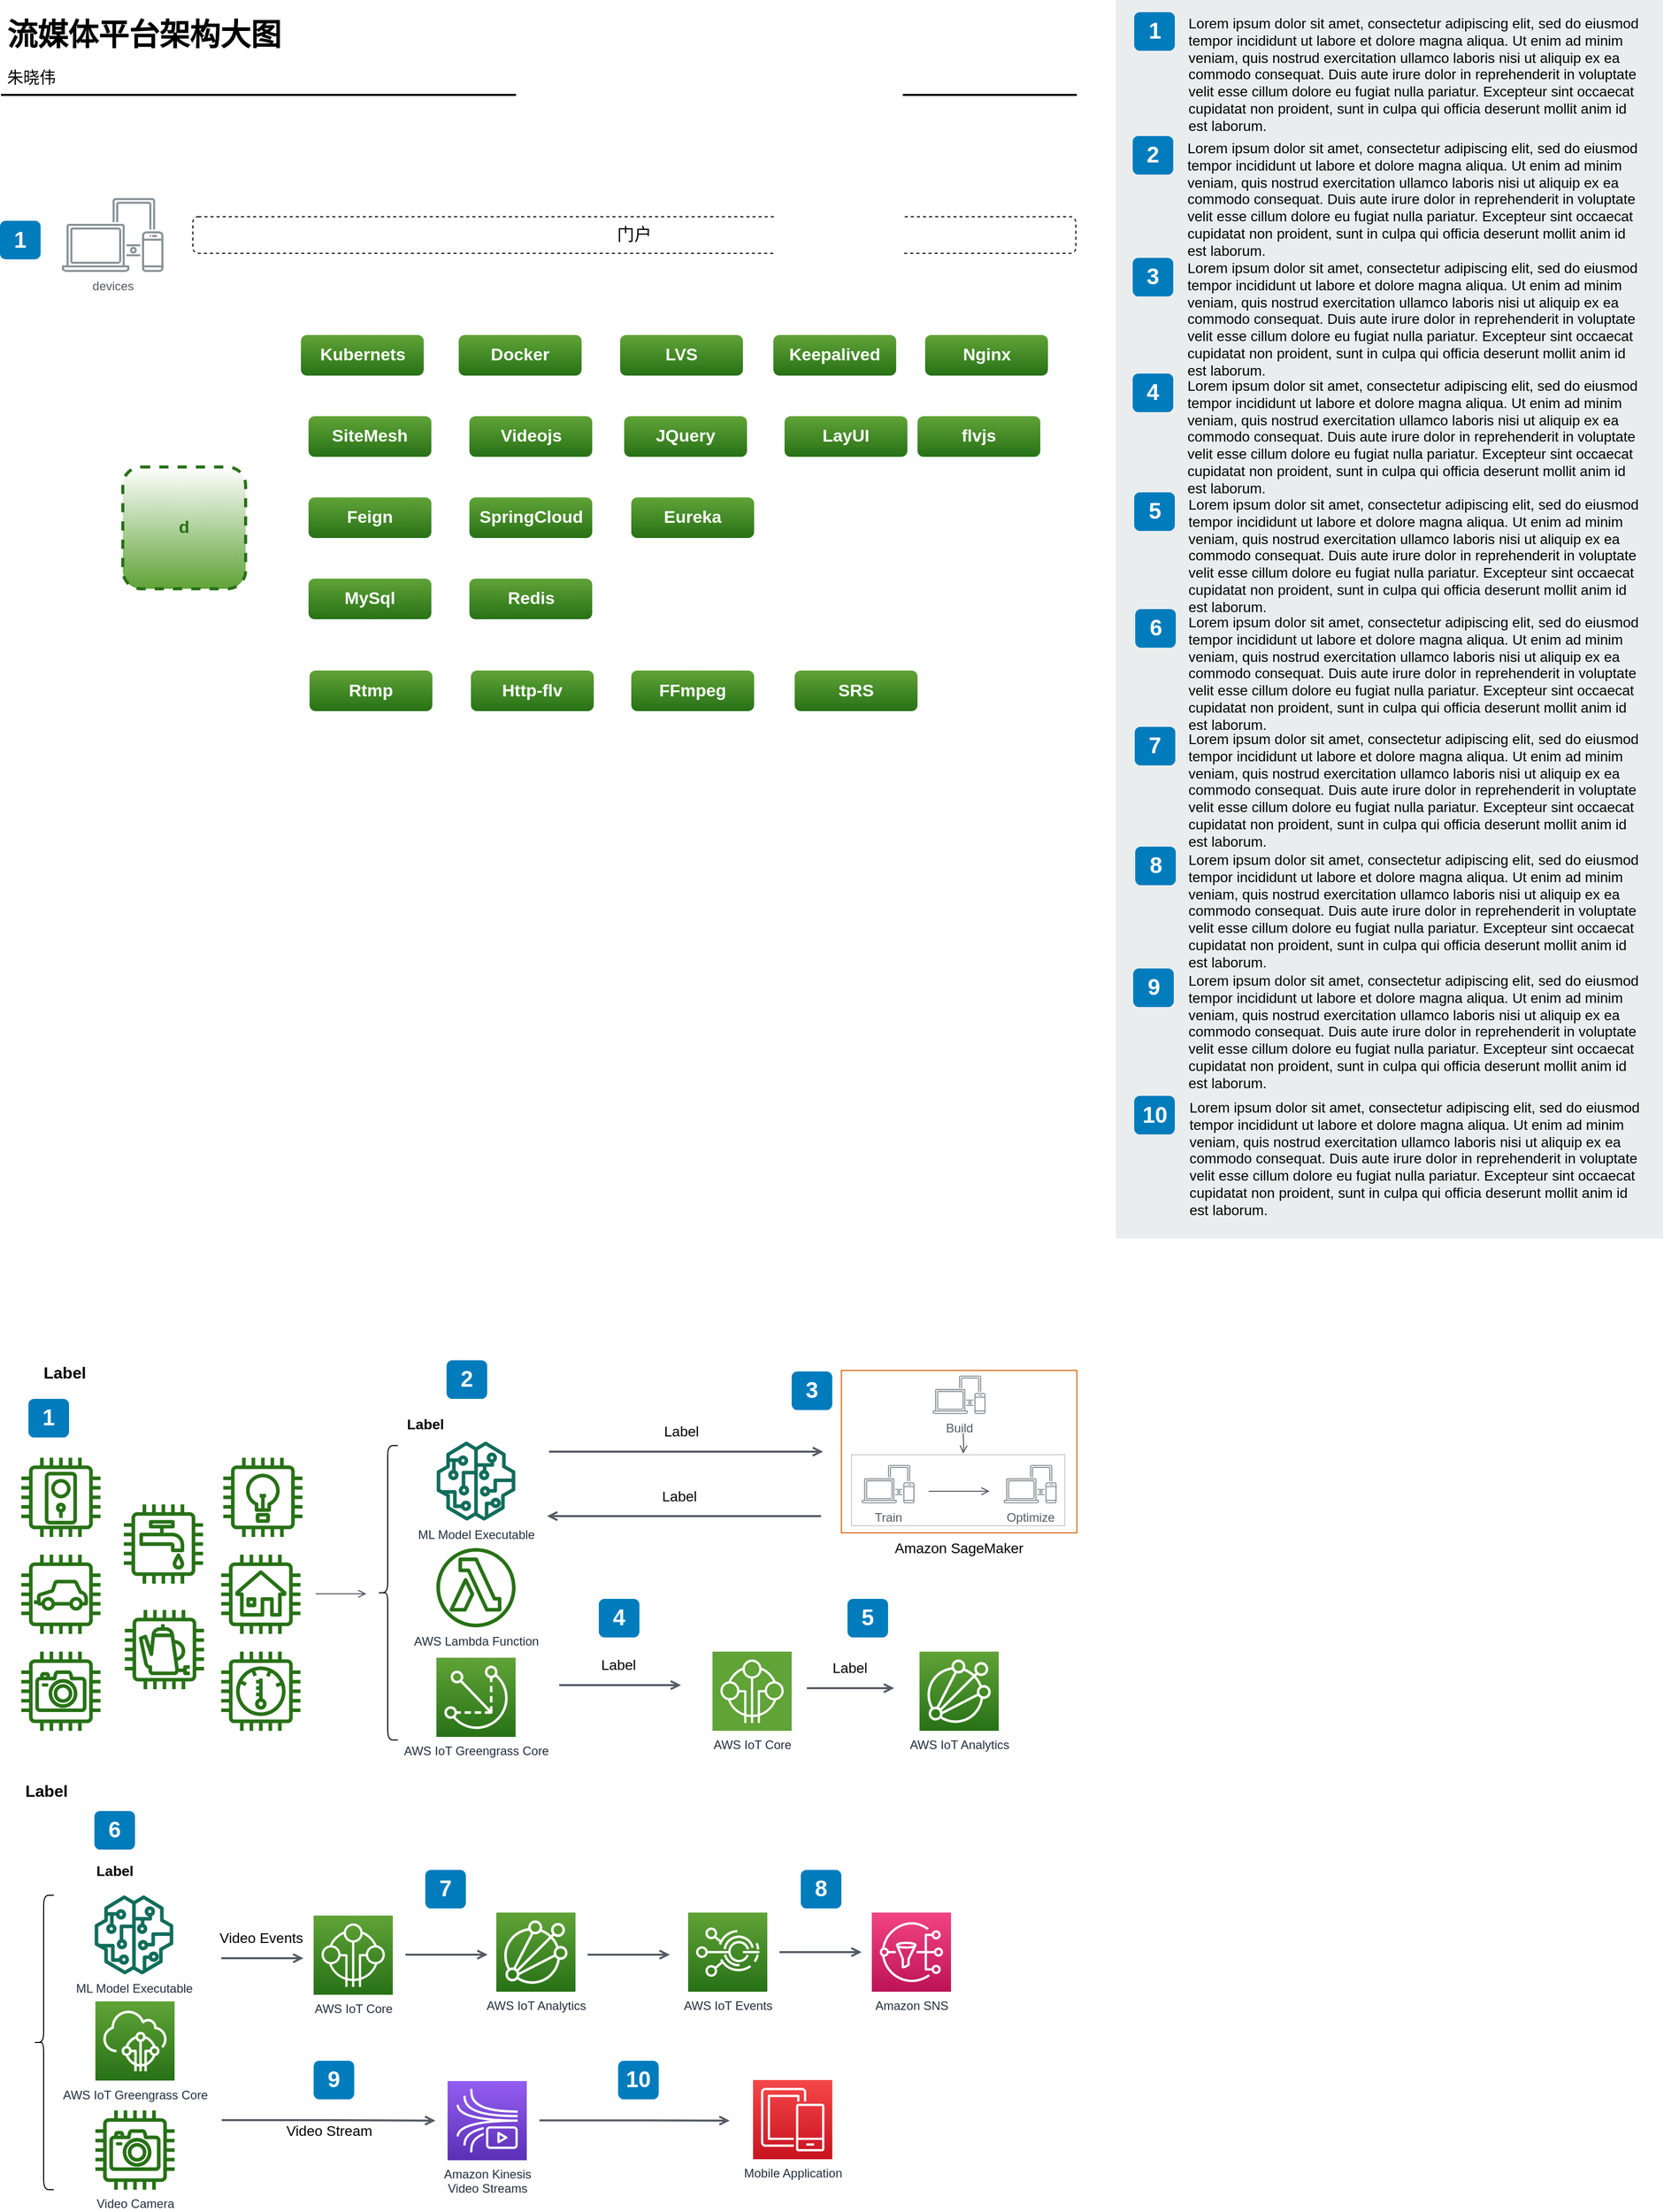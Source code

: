 <mxfile version="13.11.0" type="github">
  <diagram id="RvOlapnKrb3wd_bGB16z" name="Page-1">
    <mxGraphModel dx="358" dy="-2872" grid="1" gridSize="10" guides="1" tooltips="1" connect="1" arrows="1" fold="1" page="1" pageScale="1" pageWidth="827" pageHeight="1169" math="0" shadow="0">
      <root>
        <mxCell id="0" />
        <mxCell id="1" parent="0" />
        <mxCell id="OIX_POswV1e51lXpxc2r-1" value="Amazon SageMaker" style="whiteSpace=wrap;html=1;fillColor=none;fontSize=14;fontColor=#000000;dashed=0;fontStyle=0;align=center;verticalAlign=top;strokeColor=#D86613;gradientColor=none;spacingLeft=0;labelPosition=center;verticalLabelPosition=bottom;" vertex="1" parent="1">
          <mxGeometry x="2098" y="5400" width="232" height="160" as="geometry" />
        </mxCell>
        <mxCell id="OIX_POswV1e51lXpxc2r-2" value="" style="whiteSpace=wrap;html=1;fillColor=none;fontSize=14;fontColor=#000000;dashed=0;fontStyle=0;align=center;verticalAlign=top;strokeColor=#CCCCCC;gradientColor=none;spacingLeft=0;labelPosition=center;verticalLabelPosition=bottom;" vertex="1" parent="1">
          <mxGeometry x="2108" y="5483" width="210" height="70" as="geometry" />
        </mxCell>
        <mxCell id="OIX_POswV1e51lXpxc2r-3" value="" style="outlineConnect=0;fontColor=#232F3E;gradientColor=none;fillColor=#277116;strokeColor=none;dashed=0;verticalLabelPosition=bottom;verticalAlign=top;align=center;html=1;fontSize=12;fontStyle=0;aspect=fixed;pointerEvents=1;shape=mxgraph.aws4.door_lock;" vertex="1" parent="1">
          <mxGeometry x="1290" y="5486" width="78" height="78" as="geometry" />
        </mxCell>
        <mxCell id="OIX_POswV1e51lXpxc2r-4" value="" style="outlineConnect=0;fontColor=#232F3E;gradientColor=none;fillColor=#277116;strokeColor=none;dashed=0;verticalLabelPosition=bottom;verticalAlign=top;align=center;html=1;fontSize=12;fontStyle=0;aspect=fixed;pointerEvents=1;shape=mxgraph.aws4.car;" vertex="1" parent="1">
          <mxGeometry x="1290" y="5581.5" width="78" height="78" as="geometry" />
        </mxCell>
        <mxCell id="OIX_POswV1e51lXpxc2r-5" value="" style="outlineConnect=0;fontColor=#232F3E;gradientColor=none;fillColor=#277116;strokeColor=none;dashed=0;verticalLabelPosition=bottom;verticalAlign=top;align=center;html=1;fontSize=12;fontStyle=0;aspect=fixed;pointerEvents=1;shape=mxgraph.aws4.camera;" vertex="1" parent="1">
          <mxGeometry x="1290" y="5677" width="78" height="78" as="geometry" />
        </mxCell>
        <mxCell id="OIX_POswV1e51lXpxc2r-6" value="" style="outlineConnect=0;fontColor=#232F3E;gradientColor=none;fillColor=#277116;strokeColor=none;dashed=0;verticalLabelPosition=bottom;verticalAlign=top;align=center;html=1;fontSize=12;fontStyle=0;aspect=fixed;pointerEvents=1;shape=mxgraph.aws4.utility;" vertex="1" parent="1">
          <mxGeometry x="1391" y="5532" width="78" height="78" as="geometry" />
        </mxCell>
        <mxCell id="OIX_POswV1e51lXpxc2r-7" value="" style="outlineConnect=0;fontColor=#232F3E;gradientColor=none;fillColor=#277116;strokeColor=none;dashed=0;verticalLabelPosition=bottom;verticalAlign=top;align=center;html=1;fontSize=12;fontStyle=0;aspect=fixed;pointerEvents=1;shape=mxgraph.aws4.coffee_pot;" vertex="1" parent="1">
          <mxGeometry x="1392" y="5636" width="78" height="78" as="geometry" />
        </mxCell>
        <mxCell id="OIX_POswV1e51lXpxc2r-8" value="" style="outlineConnect=0;fontColor=#232F3E;gradientColor=none;fillColor=#277116;strokeColor=none;dashed=0;verticalLabelPosition=bottom;verticalAlign=top;align=center;html=1;fontSize=12;fontStyle=0;aspect=fixed;pointerEvents=1;shape=mxgraph.aws4.lightbulb;" vertex="1" parent="1">
          <mxGeometry x="1489" y="5486" width="78" height="78" as="geometry" />
        </mxCell>
        <mxCell id="OIX_POswV1e51lXpxc2r-9" value="" style="outlineConnect=0;fontColor=#232F3E;gradientColor=none;fillColor=#277116;strokeColor=none;dashed=0;verticalLabelPosition=bottom;verticalAlign=top;align=center;html=1;fontSize=12;fontStyle=0;aspect=fixed;pointerEvents=1;shape=mxgraph.aws4.house;" vertex="1" parent="1">
          <mxGeometry x="1487" y="5581.5" width="78" height="78" as="geometry" />
        </mxCell>
        <mxCell id="OIX_POswV1e51lXpxc2r-10" value="" style="outlineConnect=0;fontColor=#232F3E;gradientColor=none;fillColor=#277116;strokeColor=none;dashed=0;verticalLabelPosition=bottom;verticalAlign=top;align=center;html=1;fontSize=12;fontStyle=0;aspect=fixed;pointerEvents=1;shape=mxgraph.aws4.thermostat;" vertex="1" parent="1">
          <mxGeometry x="1487" y="5677" width="78" height="78" as="geometry" />
        </mxCell>
        <mxCell id="OIX_POswV1e51lXpxc2r-11" value="1" style="rounded=1;whiteSpace=wrap;html=1;fillColor=#007CBD;strokeColor=none;fontColor=#FFFFFF;fontStyle=1;fontSize=22;" vertex="1" parent="1">
          <mxGeometry x="1297" y="5428" width="40" height="38" as="geometry" />
        </mxCell>
        <mxCell id="OIX_POswV1e51lXpxc2r-12" value="ML Model Executable" style="outlineConnect=0;fontColor=#232F3E;gradientColor=none;fillColor=#116D5B;strokeColor=none;dashed=0;verticalLabelPosition=bottom;verticalAlign=top;align=center;html=1;fontSize=12;fontStyle=0;aspect=fixed;pointerEvents=1;shape=mxgraph.aws4.sagemaker_model;" vertex="1" parent="1">
          <mxGeometry x="1699" y="5470" width="78" height="78" as="geometry" />
        </mxCell>
        <mxCell id="OIX_POswV1e51lXpxc2r-13" value="AWS Lambda Function" style="outlineConnect=0;fontColor=#232F3E;gradientColor=none;fillColor=#277116;strokeColor=none;dashed=0;verticalLabelPosition=bottom;verticalAlign=top;align=center;html=1;fontSize=12;fontStyle=0;aspect=fixed;pointerEvents=1;shape=mxgraph.aws4.lambda_function;" vertex="1" parent="1">
          <mxGeometry x="1699" y="5575" width="78" height="78" as="geometry" />
        </mxCell>
        <mxCell id="OIX_POswV1e51lXpxc2r-14" value="AWS IoT Greengrass Core" style="outlineConnect=0;fontColor=#232F3E;gradientColor=#60A337;gradientDirection=north;fillColor=#277116;strokeColor=#ffffff;dashed=0;verticalLabelPosition=bottom;verticalAlign=top;align=center;html=1;fontSize=12;fontStyle=0;aspect=fixed;shape=mxgraph.aws4.resourceIcon;resIcon=mxgraph.aws4.greengrass;" vertex="1" parent="1">
          <mxGeometry x="1699" y="5683" width="78" height="78" as="geometry" />
        </mxCell>
        <mxCell id="OIX_POswV1e51lXpxc2r-15" value="AWS IoT Core" style="outlineConnect=0;fontColor=#232F3E;gradientColor=#60A337;gradientDirection=north;strokeColor=#ffffff;dashed=0;verticalLabelPosition=bottom;verticalAlign=top;align=center;html=1;fontSize=12;fontStyle=0;aspect=fixed;shape=mxgraph.aws4.resourceIcon;resIcon=mxgraph.aws4.internet_of_things;fillColor=#60A337;" vertex="1" parent="1">
          <mxGeometry x="1971" y="5677" width="78" height="78" as="geometry" />
        </mxCell>
        <mxCell id="OIX_POswV1e51lXpxc2r-16" value="AWS IoT Analytics" style="outlineConnect=0;fontColor=#232F3E;gradientColor=#60A337;gradientDirection=north;fillColor=#277116;strokeColor=#ffffff;dashed=0;verticalLabelPosition=bottom;verticalAlign=top;align=center;html=1;fontSize=12;fontStyle=0;aspect=fixed;shape=mxgraph.aws4.resourceIcon;resIcon=mxgraph.aws4.iot_analytics;" vertex="1" parent="1">
          <mxGeometry x="2175" y="5677" width="78" height="78" as="geometry" />
        </mxCell>
        <mxCell id="OIX_POswV1e51lXpxc2r-17" value="ML Model Executable" style="outlineConnect=0;fontColor=#232F3E;gradientColor=none;fillColor=#116D5B;strokeColor=none;dashed=0;verticalLabelPosition=bottom;verticalAlign=top;align=center;html=1;fontSize=12;fontStyle=0;aspect=fixed;pointerEvents=1;shape=mxgraph.aws4.sagemaker_model;" vertex="1" parent="1">
          <mxGeometry x="1362" y="5917" width="78" height="78" as="geometry" />
        </mxCell>
        <mxCell id="OIX_POswV1e51lXpxc2r-18" value="AWS IoT Greengrass Core" style="outlineConnect=0;fontColor=#232F3E;gradientColor=#60A337;gradientDirection=north;fillColor=#277116;strokeColor=#ffffff;dashed=0;verticalLabelPosition=bottom;verticalAlign=top;align=center;html=1;fontSize=12;fontStyle=0;aspect=fixed;shape=mxgraph.aws4.resourceIcon;resIcon=mxgraph.aws4.iot_core;" vertex="1" parent="1">
          <mxGeometry x="1363" y="6021.5" width="78" height="78" as="geometry" />
        </mxCell>
        <mxCell id="OIX_POswV1e51lXpxc2r-19" value="Video Camera" style="outlineConnect=0;fontColor=#232F3E;gradientColor=none;fillColor=#277116;strokeColor=none;dashed=0;verticalLabelPosition=bottom;verticalAlign=top;align=center;html=1;fontSize=12;fontStyle=0;aspect=fixed;pointerEvents=1;shape=mxgraph.aws4.camera;" vertex="1" parent="1">
          <mxGeometry x="1363" y="6129" width="78" height="78" as="geometry" />
        </mxCell>
        <mxCell id="OIX_POswV1e51lXpxc2r-20" value="AWS IoT Core" style="outlineConnect=0;fontColor=#232F3E;gradientColor=#60A337;gradientDirection=north;fillColor=#277116;strokeColor=#ffffff;dashed=0;verticalLabelPosition=bottom;verticalAlign=top;align=center;html=1;fontSize=12;fontStyle=0;aspect=fixed;shape=mxgraph.aws4.resourceIcon;resIcon=mxgraph.aws4.internet_of_things;" vertex="1" parent="1">
          <mxGeometry x="1578" y="5937" width="78" height="78" as="geometry" />
        </mxCell>
        <mxCell id="OIX_POswV1e51lXpxc2r-21" value="AWS IoT Analytics" style="outlineConnect=0;fontColor=#232F3E;gradientColor=#60A337;gradientDirection=north;fillColor=#277116;strokeColor=#ffffff;dashed=0;verticalLabelPosition=bottom;verticalAlign=top;align=center;html=1;fontSize=12;fontStyle=0;aspect=fixed;shape=mxgraph.aws4.resourceIcon;resIcon=mxgraph.aws4.iot_analytics;" vertex="1" parent="1">
          <mxGeometry x="1758" y="5934" width="78" height="78" as="geometry" />
        </mxCell>
        <mxCell id="OIX_POswV1e51lXpxc2r-22" value="AWS IoT Events" style="outlineConnect=0;fontColor=#232F3E;gradientColor=#60A337;gradientDirection=north;fillColor=#277116;strokeColor=#ffffff;dashed=0;verticalLabelPosition=bottom;verticalAlign=top;align=center;html=1;fontSize=12;fontStyle=0;aspect=fixed;shape=mxgraph.aws4.resourceIcon;resIcon=mxgraph.aws4.iot_events;" vertex="1" parent="1">
          <mxGeometry x="1947" y="5934" width="78" height="78" as="geometry" />
        </mxCell>
        <mxCell id="OIX_POswV1e51lXpxc2r-23" value="Amazon SNS" style="outlineConnect=0;fontColor=#232F3E;gradientColor=#F34482;gradientDirection=north;fillColor=#BC1356;strokeColor=#ffffff;dashed=0;verticalLabelPosition=bottom;verticalAlign=top;align=center;html=1;fontSize=12;fontStyle=0;aspect=fixed;shape=mxgraph.aws4.resourceIcon;resIcon=mxgraph.aws4.sns;" vertex="1" parent="1">
          <mxGeometry x="2128" y="5934" width="78" height="78" as="geometry" />
        </mxCell>
        <mxCell id="OIX_POswV1e51lXpxc2r-24" value="Amazon Kinesis&lt;br&gt;Video Streams&lt;br&gt;" style="outlineConnect=0;fontColor=#232F3E;gradientColor=#945DF2;gradientDirection=north;fillColor=#5A30B5;strokeColor=#ffffff;dashed=0;verticalLabelPosition=bottom;verticalAlign=top;align=center;html=1;fontSize=12;fontStyle=0;aspect=fixed;shape=mxgraph.aws4.resourceIcon;resIcon=mxgraph.aws4.kinesis_video_streams;" vertex="1" parent="1">
          <mxGeometry x="1710" y="6100" width="78" height="78" as="geometry" />
        </mxCell>
        <mxCell id="OIX_POswV1e51lXpxc2r-25" value="Mobile Application" style="outlineConnect=0;fontColor=#232F3E;gradientColor=#F54749;gradientDirection=north;fillColor=#C7131F;strokeColor=#ffffff;dashed=0;verticalLabelPosition=bottom;verticalAlign=top;align=center;html=1;fontSize=12;fontStyle=0;aspect=fixed;shape=mxgraph.aws4.resourceIcon;resIcon=mxgraph.aws4.mobile;" vertex="1" parent="1">
          <mxGeometry x="2011" y="6099" width="78" height="78" as="geometry" />
        </mxCell>
        <mxCell id="OIX_POswV1e51lXpxc2r-26" value="2" style="rounded=1;whiteSpace=wrap;html=1;fillColor=#007CBD;strokeColor=none;fontColor=#FFFFFF;fontStyle=1;fontSize=22;" vertex="1" parent="1">
          <mxGeometry x="1709" y="5390" width="40" height="38" as="geometry" />
        </mxCell>
        <mxCell id="OIX_POswV1e51lXpxc2r-27" value="3" style="rounded=1;whiteSpace=wrap;html=1;fillColor=#007CBD;strokeColor=none;fontColor=#FFFFFF;fontStyle=1;fontSize=22;" vertex="1" parent="1">
          <mxGeometry x="2049" y="5401" width="40" height="38" as="geometry" />
        </mxCell>
        <mxCell id="OIX_POswV1e51lXpxc2r-28" value="4" style="rounded=1;whiteSpace=wrap;html=1;fillColor=#007CBD;strokeColor=none;fontColor=#FFFFFF;fontStyle=1;fontSize=22;" vertex="1" parent="1">
          <mxGeometry x="1859" y="5625" width="40" height="38" as="geometry" />
        </mxCell>
        <mxCell id="OIX_POswV1e51lXpxc2r-29" value="5" style="rounded=1;whiteSpace=wrap;html=1;fillColor=#007CBD;strokeColor=none;fontColor=#FFFFFF;fontStyle=1;fontSize=22;" vertex="1" parent="1">
          <mxGeometry x="2104" y="5625" width="40" height="38" as="geometry" />
        </mxCell>
        <mxCell id="OIX_POswV1e51lXpxc2r-30" value="6" style="rounded=1;whiteSpace=wrap;html=1;fillColor=#007CBD;strokeColor=none;fontColor=#FFFFFF;fontStyle=1;fontSize=22;" vertex="1" parent="1">
          <mxGeometry x="1362" y="5834" width="40" height="38" as="geometry" />
        </mxCell>
        <mxCell id="OIX_POswV1e51lXpxc2r-31" value="7" style="rounded=1;whiteSpace=wrap;html=1;fillColor=#007CBD;strokeColor=none;fontColor=#FFFFFF;fontStyle=1;fontSize=22;" vertex="1" parent="1">
          <mxGeometry x="1688" y="5892" width="40" height="38" as="geometry" />
        </mxCell>
        <mxCell id="OIX_POswV1e51lXpxc2r-32" value="8" style="rounded=1;whiteSpace=wrap;html=1;fillColor=#007CBD;strokeColor=none;fontColor=#FFFFFF;fontStyle=1;fontSize=22;" vertex="1" parent="1">
          <mxGeometry x="2058" y="5892" width="40" height="38" as="geometry" />
        </mxCell>
        <mxCell id="OIX_POswV1e51lXpxc2r-33" value="9" style="rounded=1;whiteSpace=wrap;html=1;fillColor=#007CBD;strokeColor=none;fontColor=#FFFFFF;fontStyle=1;fontSize=22;" vertex="1" parent="1">
          <mxGeometry x="1578" y="6080" width="40" height="38" as="geometry" />
        </mxCell>
        <mxCell id="OIX_POswV1e51lXpxc2r-34" value="10" style="rounded=1;whiteSpace=wrap;html=1;fillColor=#007CBD;strokeColor=none;fontColor=#FFFFFF;fontStyle=1;fontSize=22;" vertex="1" parent="1">
          <mxGeometry x="1878" y="6080" width="40" height="38" as="geometry" />
        </mxCell>
        <mxCell id="OIX_POswV1e51lXpxc2r-35" value="流媒体平台架构大图" style="text;html=1;resizable=0;points=[];autosize=1;align=left;verticalAlign=top;spacingTop=-4;fontSize=30;fontStyle=1" vertex="1" parent="1">
          <mxGeometry x="1274" y="4063.5" width="290" height="40" as="geometry" />
        </mxCell>
        <mxCell id="OIX_POswV1e51lXpxc2r-36" value="朱晓伟" style="text;html=1;resizable=0;points=[];autosize=1;align=left;verticalAlign=top;spacingTop=-4;fontSize=16;" vertex="1" parent="1">
          <mxGeometry x="1274" y="4113.5" width="60" height="20" as="geometry" />
        </mxCell>
        <mxCell id="OIX_POswV1e51lXpxc2r-37" value="Label" style="text;html=1;resizable=0;points=[];autosize=1;align=left;verticalAlign=top;spacingTop=-4;fontSize=16;fontStyle=1" vertex="1" parent="1">
          <mxGeometry x="1310" y="5390" width="50" height="20" as="geometry" />
        </mxCell>
        <mxCell id="OIX_POswV1e51lXpxc2r-38" value="" style="line;strokeWidth=2;html=1;fontSize=14;" vertex="1" parent="1">
          <mxGeometry x="1270" y="4138.5" width="1060" height="10" as="geometry" />
        </mxCell>
        <mxCell id="OIX_POswV1e51lXpxc2r-39" value="&lt;span&gt;Label&lt;/span&gt;" style="text;html=1;resizable=0;points=[];autosize=1;align=left;verticalAlign=top;spacingTop=-4;fontSize=14;fontStyle=1" vertex="1" parent="1">
          <mxGeometry x="1668" y="5442" width="50" height="20" as="geometry" />
        </mxCell>
        <mxCell id="OIX_POswV1e51lXpxc2r-40" value="" style="edgeStyle=orthogonalEdgeStyle;html=1;endArrow=open;elbow=vertical;startArrow=none;endFill=0;strokeColor=#545B64;rounded=0;fontSize=14;" edge="1" parent="1">
          <mxGeometry width="100" relative="1" as="geometry">
            <mxPoint x="1580" y="5620" as="sourcePoint" />
            <mxPoint x="1630" y="5620" as="targetPoint" />
          </mxGeometry>
        </mxCell>
        <mxCell id="OIX_POswV1e51lXpxc2r-41" value="" style="shape=curlyBracket;whiteSpace=wrap;html=1;rounded=1;fontSize=14;" vertex="1" parent="1">
          <mxGeometry x="1641" y="5474" width="20" height="290" as="geometry" />
        </mxCell>
        <mxCell id="OIX_POswV1e51lXpxc2r-42" value="&lt;span&gt;Label&lt;/span&gt;" style="edgeStyle=orthogonalEdgeStyle;html=1;endArrow=open;elbow=vertical;startArrow=none;endFill=0;strokeColor=#545B64;rounded=0;fontSize=14;strokeWidth=2;" edge="1" parent="1">
          <mxGeometry x="-0.037" y="20" width="100" relative="1" as="geometry">
            <mxPoint x="1810" y="5480" as="sourcePoint" />
            <mxPoint x="2080" y="5480" as="targetPoint" />
            <mxPoint as="offset" />
          </mxGeometry>
        </mxCell>
        <mxCell id="OIX_POswV1e51lXpxc2r-43" value="&lt;span&gt;Label&lt;/span&gt;" style="edgeStyle=orthogonalEdgeStyle;html=1;endArrow=none;elbow=vertical;startArrow=open;endFill=0;strokeColor=#545B64;rounded=0;fontSize=14;strokeWidth=2;startFill=0;" edge="1" parent="1">
          <mxGeometry x="-0.037" y="20" width="100" relative="1" as="geometry">
            <mxPoint x="1808" y="5543.5" as="sourcePoint" />
            <mxPoint x="2078" y="5543.5" as="targetPoint" />
            <mxPoint as="offset" />
          </mxGeometry>
        </mxCell>
        <mxCell id="OIX_POswV1e51lXpxc2r-44" value="&lt;span&gt;Label&lt;/span&gt;" style="edgeStyle=orthogonalEdgeStyle;html=1;endArrow=open;elbow=vertical;startArrow=none;endFill=0;strokeColor=#545B64;rounded=0;fontSize=14;strokeWidth=2;" edge="1" parent="1">
          <mxGeometry x="-0.037" y="20" width="100" relative="1" as="geometry">
            <mxPoint x="1820" y="5710" as="sourcePoint" />
            <mxPoint x="1940" y="5710" as="targetPoint" />
            <mxPoint as="offset" />
          </mxGeometry>
        </mxCell>
        <mxCell id="OIX_POswV1e51lXpxc2r-45" value="&lt;span&gt;Label&lt;/span&gt;" style="edgeStyle=orthogonalEdgeStyle;html=1;endArrow=open;elbow=vertical;startArrow=none;endFill=0;strokeColor=#545B64;rounded=0;fontSize=14;strokeWidth=2;" edge="1" parent="1">
          <mxGeometry x="-0.037" y="20" width="100" relative="1" as="geometry">
            <mxPoint x="2064" y="5713" as="sourcePoint" />
            <mxPoint x="2150" y="5713" as="targetPoint" />
            <mxPoint as="offset" />
          </mxGeometry>
        </mxCell>
        <mxCell id="OIX_POswV1e51lXpxc2r-46" value="Label" style="text;html=1;resizable=0;points=[];autosize=1;align=left;verticalAlign=top;spacingTop=-4;fontSize=16;fontStyle=1" vertex="1" parent="1">
          <mxGeometry x="1292" y="5802" width="50" height="20" as="geometry" />
        </mxCell>
        <mxCell id="OIX_POswV1e51lXpxc2r-47" value="&lt;span&gt;Label&lt;/span&gt;" style="text;html=1;resizable=0;points=[];autosize=1;align=left;verticalAlign=top;spacingTop=-4;fontSize=14;fontStyle=1" vertex="1" parent="1">
          <mxGeometry x="1362" y="5882" width="50" height="20" as="geometry" />
        </mxCell>
        <mxCell id="OIX_POswV1e51lXpxc2r-48" value="" style="shape=curlyBracket;whiteSpace=wrap;html=1;rounded=1;fontSize=14;" vertex="1" parent="1">
          <mxGeometry x="1302" y="5917" width="20" height="290" as="geometry" />
        </mxCell>
        <mxCell id="OIX_POswV1e51lXpxc2r-49" value="Video Events" style="edgeStyle=orthogonalEdgeStyle;html=1;endArrow=open;elbow=vertical;startArrow=none;endFill=0;strokeColor=#545B64;rounded=0;fontSize=14;strokeWidth=2;" edge="1" parent="1">
          <mxGeometry x="-0.037" y="20" width="100" relative="1" as="geometry">
            <mxPoint x="1487.0" y="5979" as="sourcePoint" />
            <mxPoint x="1568" y="5979" as="targetPoint" />
            <mxPoint as="offset" />
          </mxGeometry>
        </mxCell>
        <mxCell id="OIX_POswV1e51lXpxc2r-50" value="" style="edgeStyle=orthogonalEdgeStyle;html=1;endArrow=open;elbow=vertical;startArrow=none;endFill=0;strokeColor=#545B64;rounded=0;fontSize=14;strokeWidth=2;" edge="1" parent="1">
          <mxGeometry x="-0.037" y="20" width="100" relative="1" as="geometry">
            <mxPoint x="1668.5" y="5975.5" as="sourcePoint" />
            <mxPoint x="1749.5" y="5975.5" as="targetPoint" />
            <mxPoint as="offset" />
          </mxGeometry>
        </mxCell>
        <mxCell id="OIX_POswV1e51lXpxc2r-51" value="" style="edgeStyle=orthogonalEdgeStyle;html=1;endArrow=open;elbow=vertical;startArrow=none;endFill=0;strokeColor=#545B64;rounded=0;fontSize=14;strokeWidth=2;" edge="1" parent="1">
          <mxGeometry x="-0.037" y="20" width="100" relative="1" as="geometry">
            <mxPoint x="1848" y="5975.5" as="sourcePoint" />
            <mxPoint x="1929" y="5975.5" as="targetPoint" />
            <mxPoint as="offset" />
          </mxGeometry>
        </mxCell>
        <mxCell id="OIX_POswV1e51lXpxc2r-52" value="" style="edgeStyle=orthogonalEdgeStyle;html=1;endArrow=open;elbow=vertical;startArrow=none;endFill=0;strokeColor=#545B64;rounded=0;fontSize=14;strokeWidth=2;" edge="1" parent="1">
          <mxGeometry x="-0.037" y="20" width="100" relative="1" as="geometry">
            <mxPoint x="2037.0" y="5973" as="sourcePoint" />
            <mxPoint x="2118" y="5973" as="targetPoint" />
            <mxPoint as="offset" />
          </mxGeometry>
        </mxCell>
        <mxCell id="OIX_POswV1e51lXpxc2r-53" value="Video Stream" style="edgeStyle=orthogonalEdgeStyle;html=1;endArrow=open;elbow=vertical;startArrow=none;endFill=0;strokeColor=#545B64;rounded=0;fontSize=14;strokeWidth=2;" edge="1" parent="1">
          <mxGeometry x="0.004" y="-11" width="100" relative="1" as="geometry">
            <mxPoint x="1487.5" y="6138.5" as="sourcePoint" />
            <mxPoint x="1698" y="6139" as="targetPoint" />
            <mxPoint as="offset" />
            <Array as="points">
              <mxPoint x="1593" y="6139" />
            </Array>
          </mxGeometry>
        </mxCell>
        <mxCell id="OIX_POswV1e51lXpxc2r-54" value="" style="edgeStyle=orthogonalEdgeStyle;html=1;endArrow=open;elbow=vertical;startArrow=none;endFill=0;strokeColor=#545B64;rounded=0;fontSize=14;strokeWidth=2;" edge="1" parent="1">
          <mxGeometry x="0.004" y="-11" width="100" relative="1" as="geometry">
            <mxPoint x="1800.571" y="6138.714" as="sourcePoint" />
            <mxPoint x="1988" y="6139" as="targetPoint" />
            <mxPoint as="offset" />
            <Array as="points">
              <mxPoint x="1906" y="6139" />
            </Array>
          </mxGeometry>
        </mxCell>
        <mxCell id="OIX_POswV1e51lXpxc2r-55" value="Build" style="outlineConnect=0;gradientColor=none;fontColor=#545B64;strokeColor=none;fillColor=#879196;dashed=0;verticalLabelPosition=bottom;verticalAlign=top;align=center;html=1;fontSize=12;fontStyle=0;aspect=fixed;shape=mxgraph.aws4.illustration_devices;pointerEvents=1" vertex="1" parent="1">
          <mxGeometry x="2188" y="5405" width="52" height="38" as="geometry" />
        </mxCell>
        <mxCell id="OIX_POswV1e51lXpxc2r-56" value="Train" style="outlineConnect=0;gradientColor=none;fontColor=#545B64;strokeColor=none;fillColor=#879196;dashed=0;verticalLabelPosition=bottom;verticalAlign=top;align=center;html=1;fontSize=12;fontStyle=0;aspect=fixed;shape=mxgraph.aws4.illustration_devices;pointerEvents=1" vertex="1" parent="1">
          <mxGeometry x="2118" y="5493" width="52" height="38" as="geometry" />
        </mxCell>
        <mxCell id="OIX_POswV1e51lXpxc2r-57" value="Optimize" style="outlineConnect=0;gradientColor=none;fontColor=#545B64;strokeColor=none;fillColor=#879196;dashed=0;verticalLabelPosition=bottom;verticalAlign=top;align=center;html=1;fontSize=12;fontStyle=0;aspect=fixed;shape=mxgraph.aws4.illustration_devices;pointerEvents=1" vertex="1" parent="1">
          <mxGeometry x="2258" y="5493" width="52" height="38" as="geometry" />
        </mxCell>
        <mxCell id="OIX_POswV1e51lXpxc2r-58" value="" style="edgeStyle=orthogonalEdgeStyle;html=1;endArrow=open;elbow=vertical;startArrow=none;endFill=0;strokeColor=#545B64;rounded=0;fontSize=14;" edge="1" parent="1">
          <mxGeometry width="100" relative="1" as="geometry">
            <mxPoint x="2184" y="5519" as="sourcePoint" />
            <mxPoint x="2244" y="5519" as="targetPoint" />
          </mxGeometry>
        </mxCell>
        <mxCell id="OIX_POswV1e51lXpxc2r-59" value="" style="edgeStyle=orthogonalEdgeStyle;html=1;endArrow=open;elbow=vertical;startArrow=none;endFill=0;strokeColor=#545B64;rounded=0;fontSize=14;" edge="1" parent="1">
          <mxGeometry width="100" relative="1" as="geometry">
            <mxPoint x="2218" y="5461.968" as="sourcePoint" />
            <mxPoint x="2218" y="5481.968" as="targetPoint" />
          </mxGeometry>
        </mxCell>
        <mxCell id="OIX_POswV1e51lXpxc2r-60" value="" style="rounded=0;whiteSpace=wrap;html=1;fillColor=#EAEDED;fontSize=22;fontColor=#FFFFFF;strokeColor=none;labelBackgroundColor=none;" vertex="1" parent="1">
          <mxGeometry x="2368.5" y="4050" width="539" height="1220" as="geometry" />
        </mxCell>
        <mxCell id="OIX_POswV1e51lXpxc2r-61" value="1" style="rounded=1;whiteSpace=wrap;html=1;fillColor=#007CBD;strokeColor=none;fontColor=#FFFFFF;fontStyle=1;fontSize=22;labelBackgroundColor=none;" vertex="1" parent="1">
          <mxGeometry x="2386.5" y="4062" width="40" height="38" as="geometry" />
        </mxCell>
        <mxCell id="OIX_POswV1e51lXpxc2r-62" value="2" style="rounded=1;whiteSpace=wrap;html=1;fillColor=#007CBD;strokeColor=none;fontColor=#FFFFFF;fontStyle=1;fontSize=22;labelBackgroundColor=none;" vertex="1" parent="1">
          <mxGeometry x="2385" y="4184" width="40" height="38" as="geometry" />
        </mxCell>
        <mxCell id="OIX_POswV1e51lXpxc2r-63" value="3" style="rounded=1;whiteSpace=wrap;html=1;fillColor=#007CBD;strokeColor=none;fontColor=#FFFFFF;fontStyle=1;fontSize=22;labelBackgroundColor=none;" vertex="1" parent="1">
          <mxGeometry x="2385" y="4304" width="40" height="38" as="geometry" />
        </mxCell>
        <mxCell id="OIX_POswV1e51lXpxc2r-64" value="4" style="rounded=1;whiteSpace=wrap;html=1;fillColor=#007CBD;strokeColor=none;fontColor=#FFFFFF;fontStyle=1;fontSize=22;labelBackgroundColor=none;" vertex="1" parent="1">
          <mxGeometry x="2385" y="4418" width="40" height="38" as="geometry" />
        </mxCell>
        <mxCell id="OIX_POswV1e51lXpxc2r-65" value="5" style="rounded=1;whiteSpace=wrap;html=1;fillColor=#007CBD;strokeColor=none;fontColor=#FFFFFF;fontStyle=1;fontSize=22;labelBackgroundColor=none;" vertex="1" parent="1">
          <mxGeometry x="2386.5" y="4535" width="40" height="38" as="geometry" />
        </mxCell>
        <mxCell id="OIX_POswV1e51lXpxc2r-66" value="6" style="rounded=1;whiteSpace=wrap;html=1;fillColor=#007CBD;strokeColor=none;fontColor=#FFFFFF;fontStyle=1;fontSize=22;labelBackgroundColor=none;" vertex="1" parent="1">
          <mxGeometry x="2387.5" y="4650" width="40" height="38" as="geometry" />
        </mxCell>
        <mxCell id="OIX_POswV1e51lXpxc2r-67" value="7" style="rounded=1;whiteSpace=wrap;html=1;fillColor=#007CBD;strokeColor=none;fontColor=#FFFFFF;fontStyle=1;fontSize=22;labelBackgroundColor=none;" vertex="1" parent="1">
          <mxGeometry x="2387" y="4766" width="40" height="38" as="geometry" />
        </mxCell>
        <mxCell id="OIX_POswV1e51lXpxc2r-68" value="8" style="rounded=1;whiteSpace=wrap;html=1;fillColor=#007CBD;strokeColor=none;fontColor=#FFFFFF;fontStyle=1;fontSize=22;labelBackgroundColor=none;" vertex="1" parent="1">
          <mxGeometry x="2387.5" y="4884" width="40" height="38" as="geometry" />
        </mxCell>
        <mxCell id="OIX_POswV1e51lXpxc2r-69" value="9" style="rounded=1;whiteSpace=wrap;html=1;fillColor=#007CBD;strokeColor=none;fontColor=#FFFFFF;fontStyle=1;fontSize=22;labelBackgroundColor=none;" vertex="1" parent="1">
          <mxGeometry x="2385.5" y="5004" width="40" height="38" as="geometry" />
        </mxCell>
        <mxCell id="OIX_POswV1e51lXpxc2r-70" value="&lt;span&gt;Lorem ipsum dolor sit amet, consectetur adipiscing elit, sed do eiusmod tempor incididunt ut labore et dolore magna aliqua. Ut enim ad minim veniam, quis nostrud exercitation ullamco laboris nisi ut aliquip ex ea commodo consequat. Duis aute irure dolor in reprehenderit in voluptate velit esse cillum dolore eu fugiat nulla pariatur. Excepteur sint occaecat cupidatat non proident, sunt in culpa qui officia deserunt mollit anim id est laborum.&lt;/span&gt;&lt;br&gt;" style="text;html=1;align=left;verticalAlign=top;spacingTop=-4;fontSize=14;labelBackgroundColor=none;whiteSpace=wrap;" vertex="1" parent="1">
          <mxGeometry x="2438" y="4061.5" width="449" height="118" as="geometry" />
        </mxCell>
        <mxCell id="OIX_POswV1e51lXpxc2r-71" value="&lt;span&gt;Lorem ipsum dolor sit amet, consectetur adipiscing elit, sed do eiusmod tempor incididunt ut labore et dolore magna aliqua. Ut enim ad minim veniam, quis nostrud exercitation ullamco laboris nisi ut aliquip ex ea commodo consequat. Duis aute irure dolor in reprehenderit in voluptate velit esse cillum dolore eu fugiat nulla pariatur. Excepteur sint occaecat cupidatat non proident, sunt in culpa qui officia deserunt mollit anim id est laborum.&lt;/span&gt;&lt;br&gt;" style="text;html=1;align=left;verticalAlign=top;spacingTop=-4;fontSize=14;labelBackgroundColor=none;whiteSpace=wrap;" vertex="1" parent="1">
          <mxGeometry x="2437" y="4184.5" width="450" height="115" as="geometry" />
        </mxCell>
        <mxCell id="OIX_POswV1e51lXpxc2r-72" value="&lt;span&gt;Lorem ipsum dolor sit amet, consectetur adipiscing elit, sed do eiusmod tempor incididunt ut labore et dolore magna aliqua. Ut enim ad minim veniam, quis nostrud exercitation ullamco laboris nisi ut aliquip ex ea commodo consequat. Duis aute irure dolor in reprehenderit in voluptate velit esse cillum dolore eu fugiat nulla pariatur. Excepteur sint occaecat cupidatat non proident, sunt in culpa qui officia deserunt mollit anim id est laborum.&lt;/span&gt;&lt;br&gt;" style="text;html=1;align=left;verticalAlign=top;spacingTop=-4;fontSize=14;labelBackgroundColor=none;whiteSpace=wrap;" vertex="1" parent="1">
          <mxGeometry x="2437" y="4302.5" width="450" height="117" as="geometry" />
        </mxCell>
        <mxCell id="OIX_POswV1e51lXpxc2r-73" value="&lt;span&gt;Lorem ipsum dolor sit amet, consectetur adipiscing elit, sed do eiusmod tempor incididunt ut labore et dolore magna aliqua. Ut enim ad minim veniam, quis nostrud exercitation ullamco laboris nisi ut aliquip ex ea commodo consequat. Duis aute irure dolor in reprehenderit in voluptate velit esse cillum dolore eu fugiat nulla pariatur. Excepteur sint occaecat cupidatat non proident, sunt in culpa qui officia deserunt mollit anim id est laborum.&lt;/span&gt;&lt;br&gt;" style="text;html=1;align=left;verticalAlign=top;spacingTop=-4;fontSize=14;labelBackgroundColor=none;whiteSpace=wrap;" vertex="1" parent="1">
          <mxGeometry x="2437" y="4418.5" width="450" height="121" as="geometry" />
        </mxCell>
        <mxCell id="OIX_POswV1e51lXpxc2r-74" value="&lt;span&gt;Lorem ipsum dolor sit amet, consectetur adipiscing elit, sed do eiusmod tempor incididunt ut labore et dolore magna aliqua. Ut enim ad minim veniam, quis nostrud exercitation ullamco laboris nisi ut aliquip ex ea commodo consequat. Duis aute irure dolor in reprehenderit in voluptate velit esse cillum dolore eu fugiat nulla pariatur. Excepteur sint occaecat cupidatat non proident, sunt in culpa qui officia deserunt mollit anim id est laborum.&lt;/span&gt;&lt;br&gt;" style="text;html=1;align=left;verticalAlign=top;spacingTop=-4;fontSize=14;labelBackgroundColor=none;whiteSpace=wrap;" vertex="1" parent="1">
          <mxGeometry x="2438" y="4535.5" width="449" height="114" as="geometry" />
        </mxCell>
        <mxCell id="OIX_POswV1e51lXpxc2r-75" value="&lt;span&gt;Lorem ipsum dolor sit amet, consectetur adipiscing elit, sed do eiusmod tempor incididunt ut labore et dolore magna aliqua. Ut enim ad minim veniam, quis nostrud exercitation ullamco laboris nisi ut aliquip ex ea commodo consequat. Duis aute irure dolor in reprehenderit in voluptate velit esse cillum dolore eu fugiat nulla pariatur. Excepteur sint occaecat cupidatat non proident, sunt in culpa qui officia deserunt mollit anim id est laborum.&lt;/span&gt;&lt;br&gt;" style="text;html=1;align=left;verticalAlign=top;spacingTop=-4;fontSize=14;labelBackgroundColor=none;whiteSpace=wrap;" vertex="1" parent="1">
          <mxGeometry x="2438" y="4651.5" width="450" height="118" as="geometry" />
        </mxCell>
        <mxCell id="OIX_POswV1e51lXpxc2r-76" value="&lt;span&gt;Lorem ipsum dolor sit amet, consectetur adipiscing elit, sed do eiusmod tempor incididunt ut labore et dolore magna aliqua. Ut enim ad minim veniam, quis nostrud exercitation ullamco laboris nisi ut aliquip ex ea commodo consequat. Duis aute irure dolor in reprehenderit in voluptate velit esse cillum dolore eu fugiat nulla pariatur. Excepteur sint occaecat cupidatat non proident, sunt in culpa qui officia deserunt mollit anim id est laborum.&lt;/span&gt;&lt;br&gt;" style="text;html=1;align=left;verticalAlign=top;spacingTop=-4;fontSize=14;labelBackgroundColor=none;whiteSpace=wrap;" vertex="1" parent="1">
          <mxGeometry x="2438" y="4766.5" width="449" height="113" as="geometry" />
        </mxCell>
        <mxCell id="OIX_POswV1e51lXpxc2r-77" value="&lt;span&gt;Lorem ipsum dolor sit amet, consectetur adipiscing elit, sed do eiusmod tempor incididunt ut labore et dolore magna aliqua. Ut enim ad minim veniam, quis nostrud exercitation ullamco laboris nisi ut aliquip ex ea commodo consequat. Duis aute irure dolor in reprehenderit in voluptate velit esse cillum dolore eu fugiat nulla pariatur. Excepteur sint occaecat cupidatat non proident, sunt in culpa qui officia deserunt mollit anim id est laborum.&lt;/span&gt;&lt;br&gt;" style="text;html=1;align=left;verticalAlign=top;spacingTop=-4;fontSize=14;labelBackgroundColor=none;whiteSpace=wrap;" vertex="1" parent="1">
          <mxGeometry x="2438" y="4885.5" width="449" height="124" as="geometry" />
        </mxCell>
        <mxCell id="OIX_POswV1e51lXpxc2r-78" value="&lt;span&gt;Lorem ipsum dolor sit amet, consectetur adipiscing elit, sed do eiusmod tempor incididunt ut labore et dolore magna aliqua. Ut enim ad minim veniam, quis nostrud exercitation ullamco laboris nisi ut aliquip ex ea commodo consequat. Duis aute irure dolor in reprehenderit in voluptate velit esse cillum dolore eu fugiat nulla pariatur. Excepteur sint occaecat cupidatat non proident, sunt in culpa qui officia deserunt mollit anim id est laborum.&lt;/span&gt;&lt;br&gt;" style="text;html=1;align=left;verticalAlign=top;spacingTop=-4;fontSize=14;labelBackgroundColor=none;whiteSpace=wrap;" vertex="1" parent="1">
          <mxGeometry x="2438" y="5004.5" width="449" height="115" as="geometry" />
        </mxCell>
        <mxCell id="OIX_POswV1e51lXpxc2r-79" value="10" style="rounded=1;whiteSpace=wrap;html=1;fillColor=#007CBD;strokeColor=none;fontColor=#FFFFFF;fontStyle=1;fontSize=22;labelBackgroundColor=none;" vertex="1" parent="1">
          <mxGeometry x="2386.5" y="5129.5" width="40" height="38" as="geometry" />
        </mxCell>
        <mxCell id="OIX_POswV1e51lXpxc2r-80" value="&lt;span&gt;Lorem ipsum dolor sit amet, consectetur adipiscing elit, sed do eiusmod tempor incididunt ut labore et dolore magna aliqua. Ut enim ad minim veniam, quis nostrud exercitation ullamco laboris nisi ut aliquip ex ea commodo consequat. Duis aute irure dolor in reprehenderit in voluptate velit esse cillum dolore eu fugiat nulla pariatur. Excepteur sint occaecat cupidatat non proident, sunt in culpa qui officia deserunt mollit anim id est laborum.&lt;/span&gt;&lt;br&gt;" style="text;html=1;align=left;verticalAlign=top;spacingTop=-4;fontSize=14;labelBackgroundColor=none;whiteSpace=wrap;" vertex="1" parent="1">
          <mxGeometry x="2439" y="5130" width="449" height="115" as="geometry" />
        </mxCell>
        <mxCell id="OIX_POswV1e51lXpxc2r-81" value="&lt;font color=&quot;#ffffff&quot; style=&quot;font-size: 17px&quot;&gt;Nginx&lt;/font&gt;" style="rounded=1;whiteSpace=wrap;html=1;gradientColor=#277116;fillColor=#60A337;fontSize=17;strokeColor=none;fontStyle=1" vertex="1" parent="1">
          <mxGeometry x="2180.5" y="4380" width="121" height="40" as="geometry" />
        </mxCell>
        <mxCell id="OIX_POswV1e51lXpxc2r-82" value="devices" style="outlineConnect=0;gradientColor=none;fontColor=#545B64;strokeColor=none;fillColor=#879196;dashed=0;verticalLabelPosition=bottom;verticalAlign=top;align=center;html=1;fontSize=12;fontStyle=0;aspect=fixed;shape=mxgraph.aws4.illustration_devices;pointerEvents=1" vertex="1" parent="1">
          <mxGeometry x="1330" y="4245" width="100" height="73" as="geometry" />
        </mxCell>
        <mxCell id="OIX_POswV1e51lXpxc2r-83" value="门户" style="rounded=1;whiteSpace=wrap;html=1;fontSize=17;dashed=1;" vertex="1" parent="1">
          <mxGeometry x="1459" y="4263.5" width="870" height="36" as="geometry" />
        </mxCell>
        <mxCell id="OIX_POswV1e51lXpxc2r-84" value="1" style="rounded=1;whiteSpace=wrap;html=1;fillColor=#007CBD;strokeColor=none;fontColor=#FFFFFF;fontStyle=1;fontSize=22;" vertex="1" parent="1">
          <mxGeometry x="1269" y="4267.5" width="40" height="38" as="geometry" />
        </mxCell>
        <mxCell id="OIX_POswV1e51lXpxc2r-89" value="d" style="rounded=1;whiteSpace=wrap;html=1;fontSize=17;strokeColor=#277116;strokeWidth=3;fontColor=#277116;fontStyle=1;dashed=1;fillColor=#FFFFFF;gradientColor=#60A337;" vertex="1" parent="1">
          <mxGeometry x="1390" y="4510" width="121" height="120" as="geometry" />
        </mxCell>
        <mxCell id="OIX_POswV1e51lXpxc2r-90" value="&lt;font color=&quot;#ffffff&quot; style=&quot;font-size: 17px&quot;&gt;Kubernets&lt;/font&gt;" style="rounded=1;whiteSpace=wrap;html=1;gradientColor=#277116;fillColor=#60A337;fontSize=17;strokeColor=none;fontStyle=1" vertex="1" parent="1">
          <mxGeometry x="1565.5" y="4380" width="121" height="40" as="geometry" />
        </mxCell>
        <mxCell id="OIX_POswV1e51lXpxc2r-91" value="&lt;font color=&quot;#ffffff&quot; style=&quot;font-size: 17px&quot;&gt;Docker&lt;/font&gt;" style="rounded=1;whiteSpace=wrap;html=1;gradientColor=#277116;fillColor=#60A337;fontSize=17;strokeColor=none;fontStyle=1" vertex="1" parent="1">
          <mxGeometry x="1721" y="4380" width="121" height="40" as="geometry" />
        </mxCell>
        <mxCell id="OIX_POswV1e51lXpxc2r-92" value="&lt;font color=&quot;#ffffff&quot; style=&quot;font-size: 17px&quot;&gt;SiteMesh&lt;/font&gt;" style="rounded=1;whiteSpace=wrap;html=1;gradientColor=#277116;fillColor=#60A337;fontSize=17;strokeColor=none;fontStyle=1" vertex="1" parent="1">
          <mxGeometry x="1573" y="4460" width="121" height="40" as="geometry" />
        </mxCell>
        <mxCell id="OIX_POswV1e51lXpxc2r-93" value="&lt;font color=&quot;#ffffff&quot; style=&quot;font-size: 17px&quot;&gt;MySql&lt;/font&gt;" style="rounded=1;whiteSpace=wrap;html=1;gradientColor=#277116;fillColor=#60A337;fontSize=17;strokeColor=none;fontStyle=1" vertex="1" parent="1">
          <mxGeometry x="1573" y="4620" width="121" height="40" as="geometry" />
        </mxCell>
        <mxCell id="OIX_POswV1e51lXpxc2r-94" value="&lt;font color=&quot;#ffffff&quot; style=&quot;font-size: 17px&quot;&gt;LVS&lt;/font&gt;" style="rounded=1;whiteSpace=wrap;html=1;gradientColor=#277116;fillColor=#60A337;fontSize=17;strokeColor=none;fontStyle=1" vertex="1" parent="1">
          <mxGeometry x="1880" y="4380" width="121" height="40" as="geometry" />
        </mxCell>
        <mxCell id="OIX_POswV1e51lXpxc2r-95" value="&lt;font color=&quot;#ffffff&quot;&gt;Keepalived&lt;/font&gt;" style="rounded=1;whiteSpace=wrap;html=1;gradientColor=#277116;fillColor=#60A337;fontSize=17;strokeColor=none;fontStyle=1" vertex="1" parent="1">
          <mxGeometry x="2031" y="4380" width="121" height="40" as="geometry" />
        </mxCell>
        <mxCell id="OIX_POswV1e51lXpxc2r-96" value="&lt;font color=&quot;#ffffff&quot; style=&quot;font-size: 17px&quot;&gt;SpringCloud&lt;/font&gt;" style="rounded=1;whiteSpace=wrap;html=1;gradientColor=#277116;fillColor=#60A337;fontSize=17;strokeColor=none;fontStyle=1" vertex="1" parent="1">
          <mxGeometry x="1731.5" y="4540" width="121" height="40" as="geometry" />
        </mxCell>
        <mxCell id="OIX_POswV1e51lXpxc2r-97" value="&lt;font color=&quot;#ffffff&quot; style=&quot;font-size: 17px&quot;&gt;Feign&lt;/font&gt;" style="rounded=1;whiteSpace=wrap;html=1;gradientColor=#277116;fillColor=#60A337;fontSize=17;strokeColor=none;fontStyle=1" vertex="1" parent="1">
          <mxGeometry x="1573" y="4540" width="121" height="40" as="geometry" />
        </mxCell>
        <mxCell id="OIX_POswV1e51lXpxc2r-98" value="&lt;font color=&quot;#ffffff&quot; style=&quot;font-size: 17px&quot;&gt;Redis&lt;/font&gt;" style="rounded=1;whiteSpace=wrap;html=1;gradientColor=#277116;fillColor=#60A337;fontSize=17;strokeColor=none;fontStyle=1" vertex="1" parent="1">
          <mxGeometry x="1731.5" y="4620" width="121" height="40" as="geometry" />
        </mxCell>
        <mxCell id="OIX_POswV1e51lXpxc2r-99" value="&lt;font color=&quot;#ffffff&quot; style=&quot;font-size: 17px&quot;&gt;Eureka&lt;/font&gt;" style="rounded=1;whiteSpace=wrap;html=1;gradientColor=#277116;fillColor=#60A337;fontSize=17;strokeColor=none;fontStyle=1" vertex="1" parent="1">
          <mxGeometry x="1891" y="4540" width="121" height="40" as="geometry" />
        </mxCell>
        <mxCell id="OIX_POswV1e51lXpxc2r-100" value="&lt;font color=&quot;#ffffff&quot; style=&quot;font-size: 17px&quot;&gt;Videojs&lt;/font&gt;" style="rounded=1;whiteSpace=wrap;html=1;gradientColor=#277116;fillColor=#60A337;fontSize=17;strokeColor=none;fontStyle=1" vertex="1" parent="1">
          <mxGeometry x="1731.5" y="4460" width="121" height="40" as="geometry" />
        </mxCell>
        <mxCell id="OIX_POswV1e51lXpxc2r-101" value="&lt;font color=&quot;#ffffff&quot; style=&quot;font-size: 17px&quot;&gt;JQuery&lt;/font&gt;" style="rounded=1;whiteSpace=wrap;html=1;gradientColor=#277116;fillColor=#60A337;fontSize=17;strokeColor=none;fontStyle=1" vertex="1" parent="1">
          <mxGeometry x="1884" y="4460" width="121" height="40" as="geometry" />
        </mxCell>
        <mxCell id="OIX_POswV1e51lXpxc2r-102" value="&lt;font color=&quot;#ffffff&quot; style=&quot;font-size: 17px&quot;&gt;Http-flv&lt;/font&gt;" style="rounded=1;whiteSpace=wrap;html=1;gradientColor=#277116;fillColor=#60A337;fontSize=17;strokeColor=none;fontStyle=1" vertex="1" parent="1">
          <mxGeometry x="1733" y="4710.5" width="121" height="40" as="geometry" />
        </mxCell>
        <mxCell id="OIX_POswV1e51lXpxc2r-103" value="&lt;font color=&quot;#ffffff&quot; style=&quot;font-size: 17px&quot;&gt;Rtmp&lt;/font&gt;" style="rounded=1;whiteSpace=wrap;html=1;gradientColor=#277116;fillColor=#60A337;fontSize=17;strokeColor=none;fontStyle=1" vertex="1" parent="1">
          <mxGeometry x="1574" y="4710.5" width="121" height="40" as="geometry" />
        </mxCell>
        <mxCell id="OIX_POswV1e51lXpxc2r-105" value="&lt;font color=&quot;#ffffff&quot; style=&quot;font-size: 17px&quot;&gt;FFmpeg&lt;/font&gt;" style="rounded=1;whiteSpace=wrap;html=1;gradientColor=#277116;fillColor=#60A337;fontSize=17;strokeColor=none;fontStyle=1" vertex="1" parent="1">
          <mxGeometry x="1891" y="4710.5" width="121" height="40" as="geometry" />
        </mxCell>
        <mxCell id="OIX_POswV1e51lXpxc2r-106" value="&lt;font color=&quot;#ffffff&quot; style=&quot;font-size: 17px&quot;&gt;LayUI&lt;/font&gt;" style="rounded=1;whiteSpace=wrap;html=1;gradientColor=#277116;fillColor=#60A337;fontSize=17;strokeColor=none;fontStyle=1" vertex="1" parent="1">
          <mxGeometry x="2042" y="4460" width="121" height="40" as="geometry" />
        </mxCell>
        <mxCell id="OIX_POswV1e51lXpxc2r-107" value="&lt;font color=&quot;#ffffff&quot; style=&quot;font-size: 17px&quot;&gt;SRS&lt;/font&gt;" style="rounded=1;whiteSpace=wrap;html=1;gradientColor=#277116;fillColor=#60A337;fontSize=17;strokeColor=none;fontStyle=1" vertex="1" parent="1">
          <mxGeometry x="2052" y="4710.5" width="121" height="40" as="geometry" />
        </mxCell>
        <mxCell id="OIX_POswV1e51lXpxc2r-108" value="&lt;font color=&quot;#ffffff&quot; style=&quot;font-size: 17px&quot;&gt;flvjs&lt;/font&gt;" style="rounded=1;whiteSpace=wrap;html=1;gradientColor=#277116;fillColor=#60A337;fontSize=17;strokeColor=none;fontStyle=1" vertex="1" parent="1">
          <mxGeometry x="2173" y="4460" width="121" height="40" as="geometry" />
        </mxCell>
      </root>
    </mxGraphModel>
  </diagram>
</mxfile>
